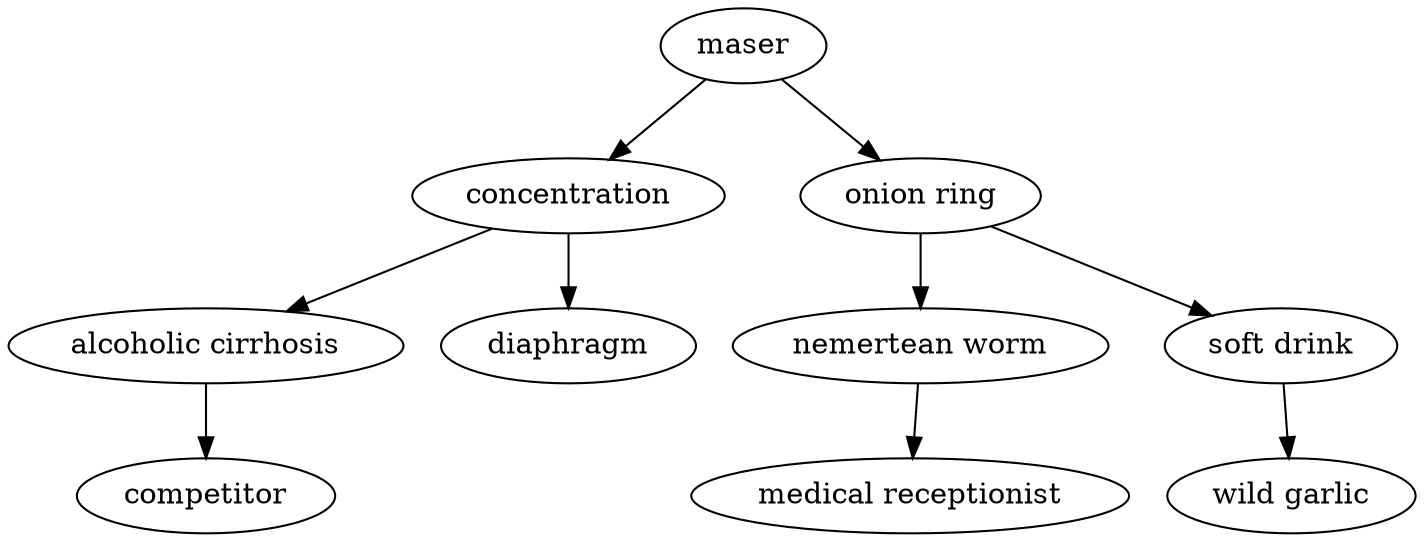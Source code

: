 digraph AVLTree {
"maser" -> "concentration";
"concentration" -> "alcoholic cirrhosis";
"alcoholic cirrhosis" -> "competitor";
"concentration" -> "diaphragm";
"maser" -> "onion ring";
"onion ring" -> "nemertean worm";
"nemertean worm" -> "medical receptionist";
"onion ring" -> "soft drink";
"soft drink" -> "wild garlic";
}